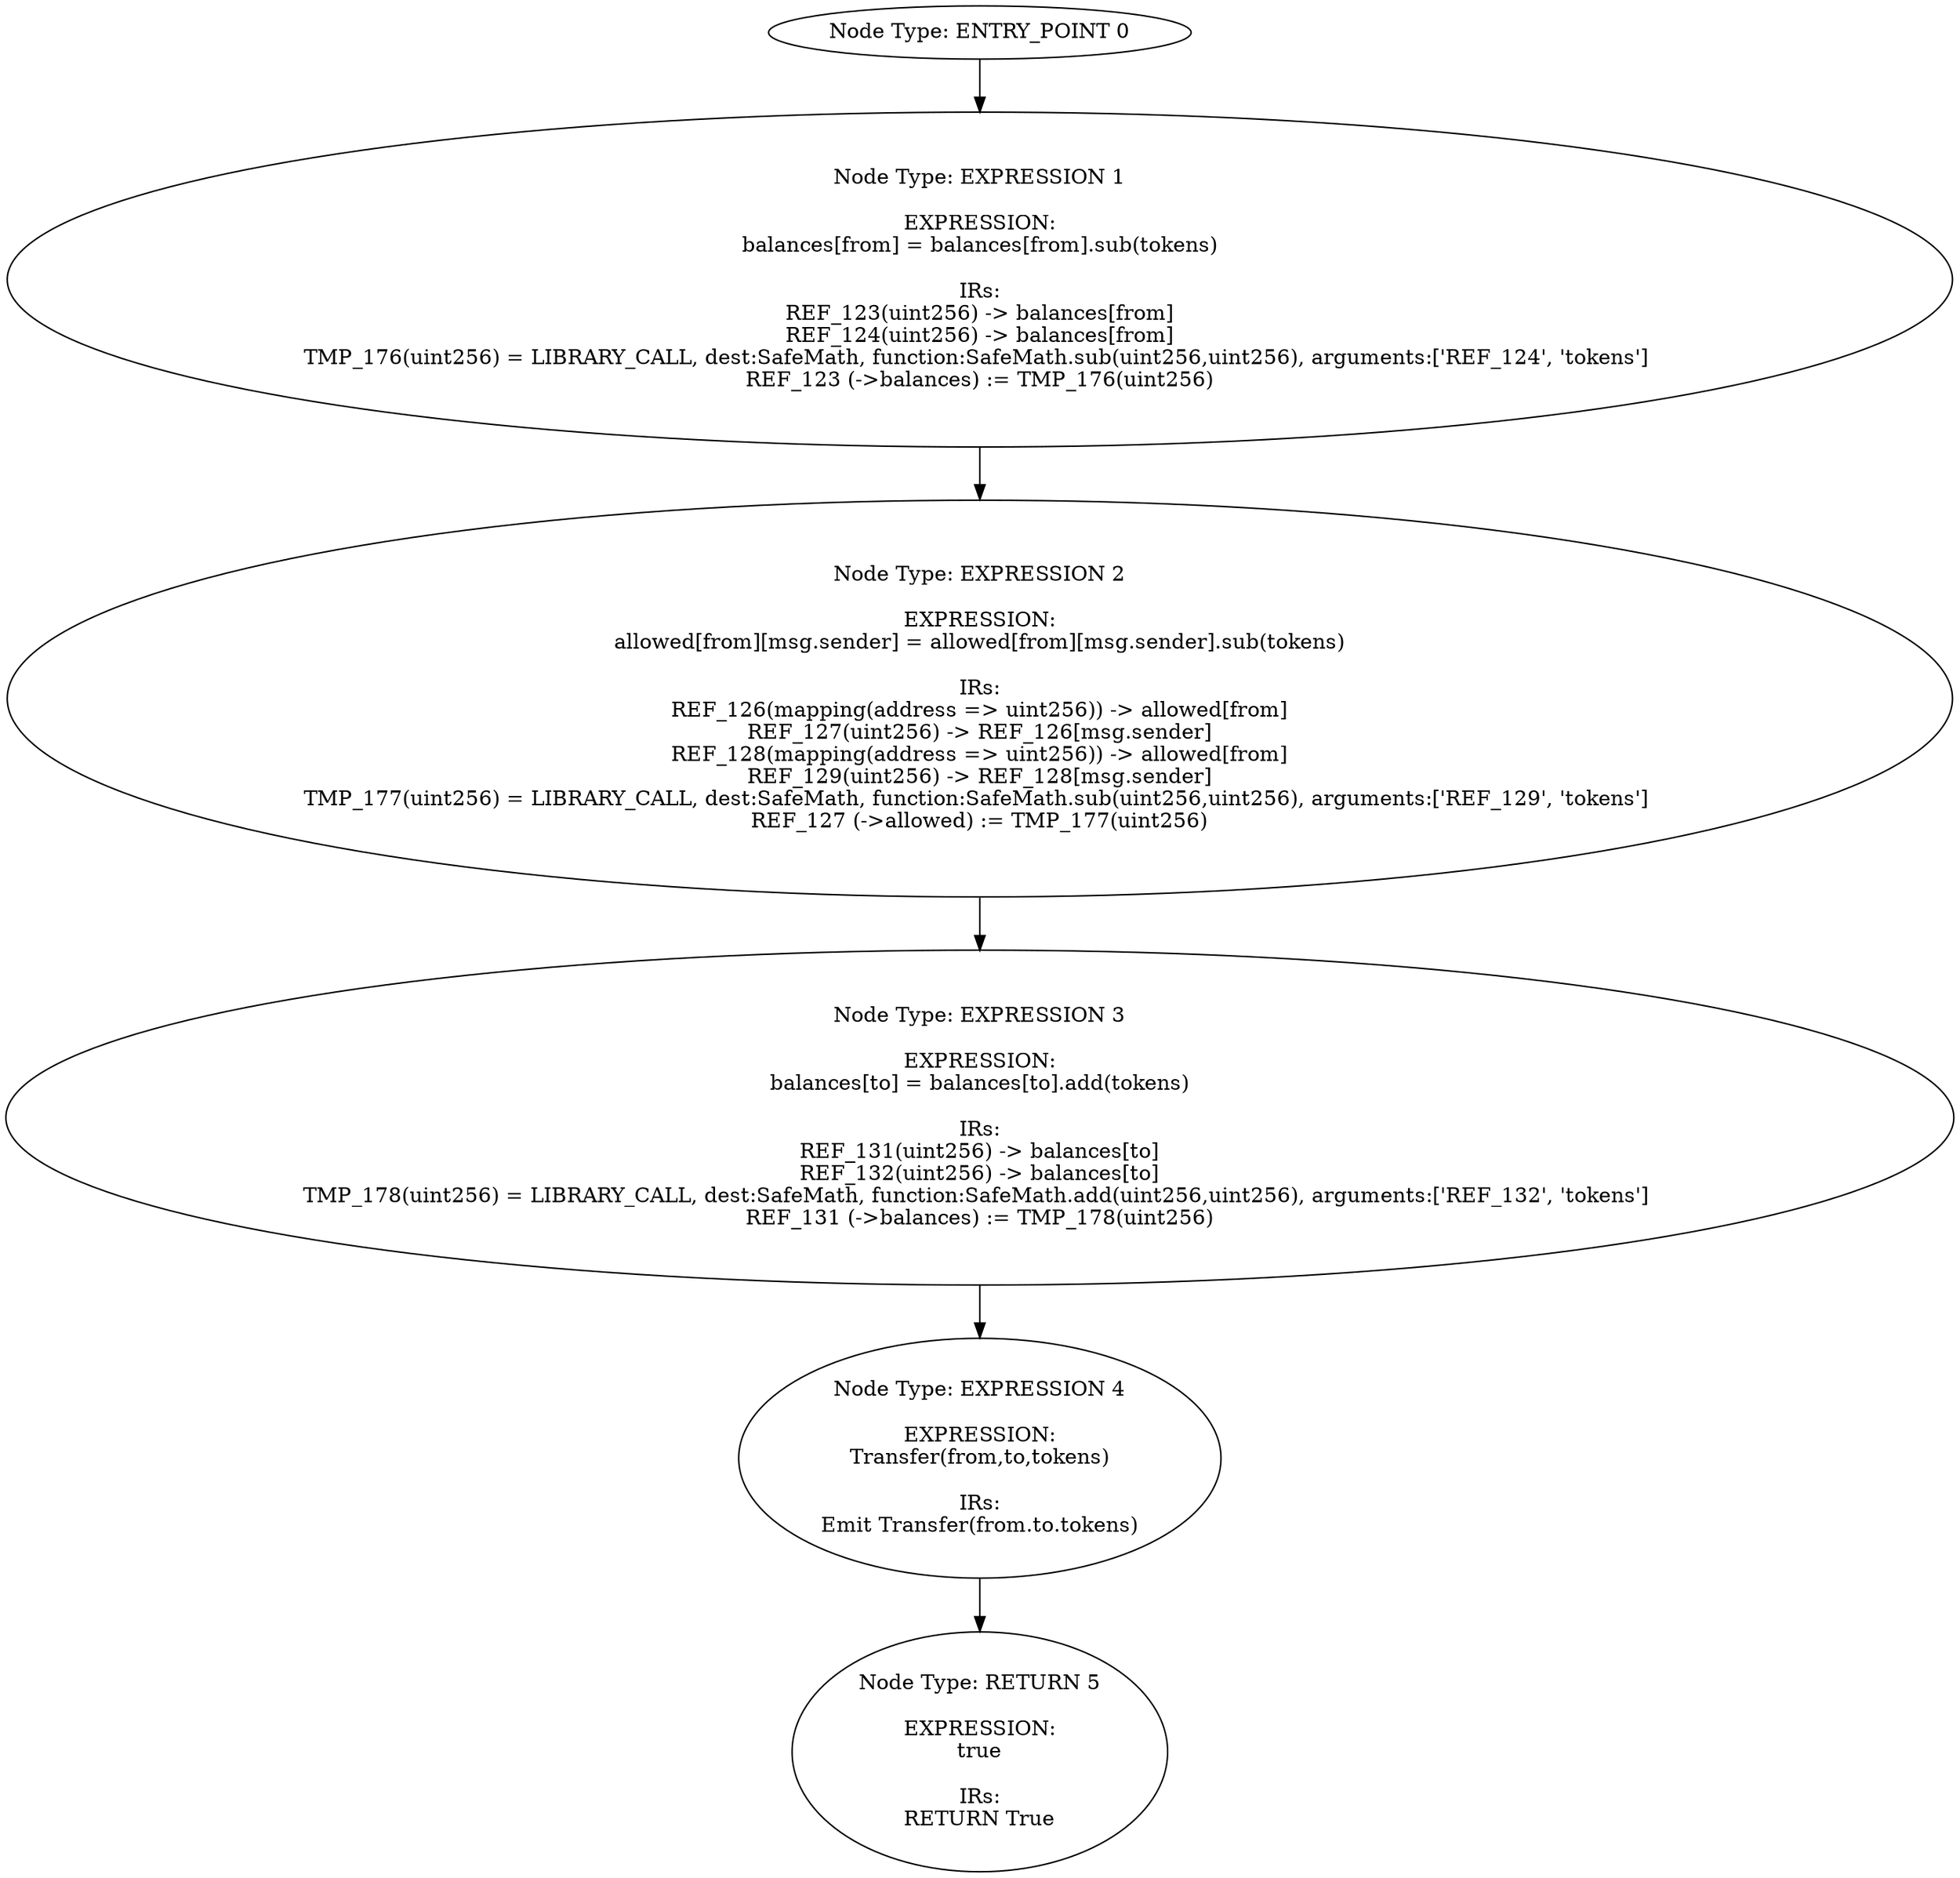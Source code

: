 digraph{
0[label="Node Type: ENTRY_POINT 0
"];
0->1;
1[label="Node Type: EXPRESSION 1

EXPRESSION:
balances[from] = balances[from].sub(tokens)

IRs:
REF_123(uint256) -> balances[from]
REF_124(uint256) -> balances[from]
TMP_176(uint256) = LIBRARY_CALL, dest:SafeMath, function:SafeMath.sub(uint256,uint256), arguments:['REF_124', 'tokens'] 
REF_123 (->balances) := TMP_176(uint256)"];
1->2;
2[label="Node Type: EXPRESSION 2

EXPRESSION:
allowed[from][msg.sender] = allowed[from][msg.sender].sub(tokens)

IRs:
REF_126(mapping(address => uint256)) -> allowed[from]
REF_127(uint256) -> REF_126[msg.sender]
REF_128(mapping(address => uint256)) -> allowed[from]
REF_129(uint256) -> REF_128[msg.sender]
TMP_177(uint256) = LIBRARY_CALL, dest:SafeMath, function:SafeMath.sub(uint256,uint256), arguments:['REF_129', 'tokens'] 
REF_127 (->allowed) := TMP_177(uint256)"];
2->3;
3[label="Node Type: EXPRESSION 3

EXPRESSION:
balances[to] = balances[to].add(tokens)

IRs:
REF_131(uint256) -> balances[to]
REF_132(uint256) -> balances[to]
TMP_178(uint256) = LIBRARY_CALL, dest:SafeMath, function:SafeMath.add(uint256,uint256), arguments:['REF_132', 'tokens'] 
REF_131 (->balances) := TMP_178(uint256)"];
3->4;
4[label="Node Type: EXPRESSION 4

EXPRESSION:
Transfer(from,to,tokens)

IRs:
Emit Transfer(from.to.tokens)"];
4->5;
5[label="Node Type: RETURN 5

EXPRESSION:
true

IRs:
RETURN True"];
}
